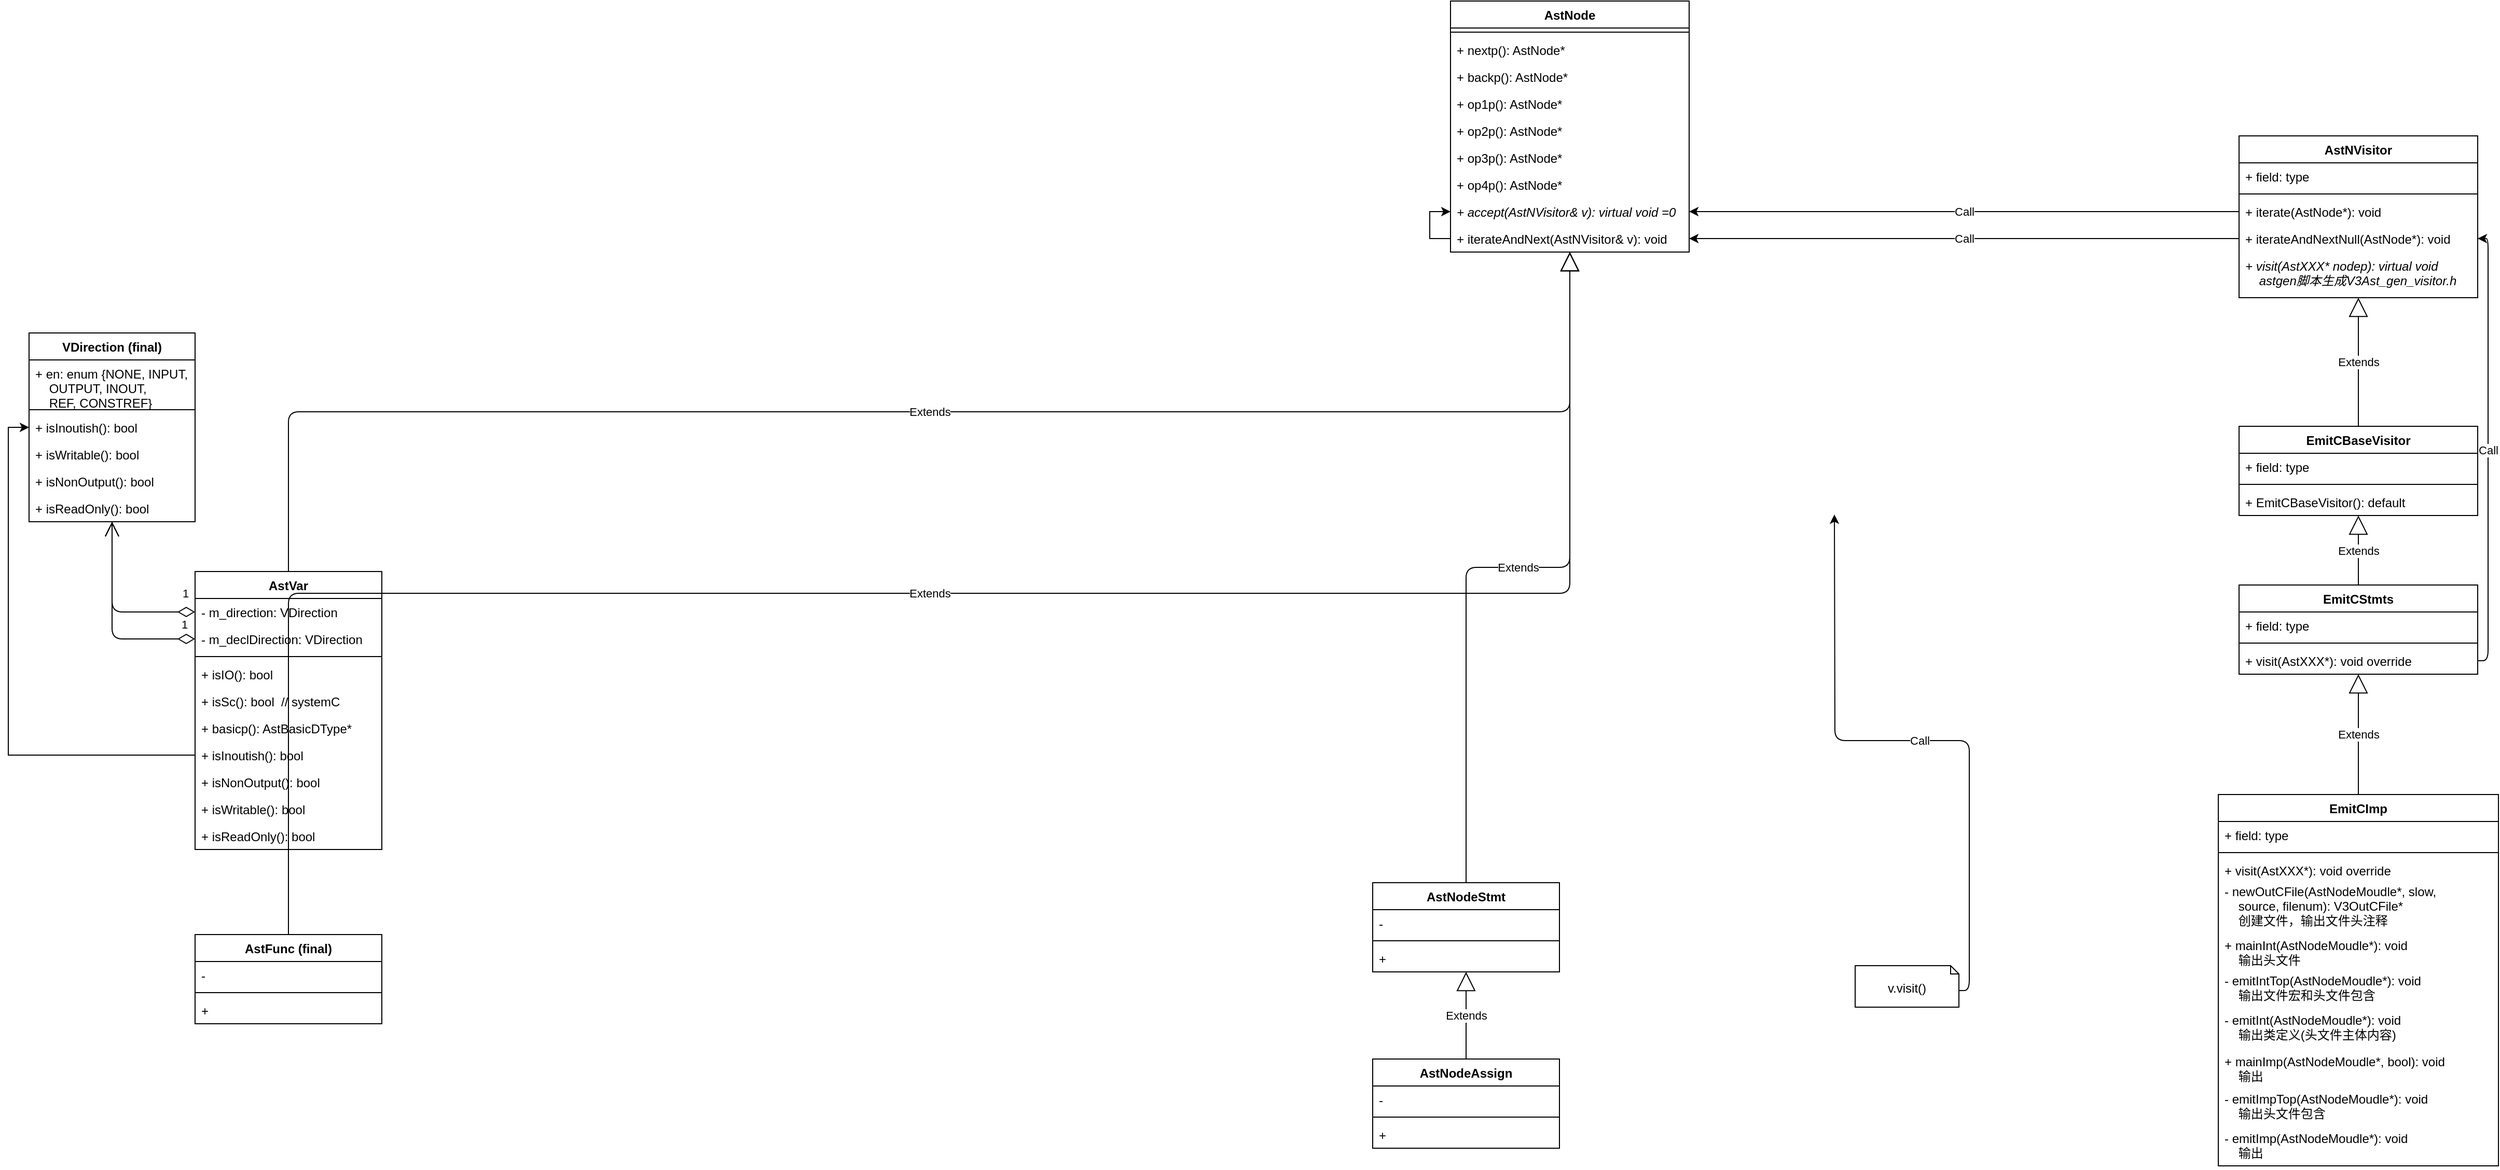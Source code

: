 <mxfile version="14.6.13" type="github">
  <diagram id="R67lWWcYIzcq2cBP-e32" name="第 1 页">
    <mxGraphModel dx="4281" dy="526" grid="1" gridSize="10" guides="1" tooltips="1" connect="1" arrows="1" fold="1" page="1" pageScale="1" pageWidth="3300" pageHeight="4681" math="0" shadow="0">
      <root>
        <mxCell id="0" />
        <mxCell id="1" parent="0" />
        <mxCell id="S7l5mnK8BEALIM2VFgE4-25" value="AstNode" style="swimlane;fontStyle=1;align=center;verticalAlign=top;childLayout=stackLayout;horizontal=1;startSize=26;horizontalStack=0;resizeParent=1;resizeParentMax=0;resizeLast=0;collapsible=1;marginBottom=0;" vertex="1" parent="1">
          <mxGeometry x="1390" y="190" width="230" height="242" as="geometry" />
        </mxCell>
        <mxCell id="S7l5mnK8BEALIM2VFgE4-26" value="" style="line;strokeWidth=1;fillColor=none;align=left;verticalAlign=middle;spacingTop=-1;spacingLeft=3;spacingRight=3;rotatable=0;labelPosition=right;points=[];portConstraint=eastwest;" vertex="1" parent="S7l5mnK8BEALIM2VFgE4-25">
          <mxGeometry y="26" width="230" height="8" as="geometry" />
        </mxCell>
        <mxCell id="S7l5mnK8BEALIM2VFgE4-27" value="+ nextp(): AstNode*" style="text;strokeColor=none;fillColor=none;align=left;verticalAlign=top;spacingLeft=4;spacingRight=4;overflow=hidden;rotatable=0;points=[[0,0.5],[1,0.5]];portConstraint=eastwest;" vertex="1" parent="S7l5mnK8BEALIM2VFgE4-25">
          <mxGeometry y="34" width="230" height="26" as="geometry" />
        </mxCell>
        <mxCell id="S7l5mnK8BEALIM2VFgE4-28" value="+ backp(): AstNode*" style="text;strokeColor=none;fillColor=none;align=left;verticalAlign=top;spacingLeft=4;spacingRight=4;overflow=hidden;rotatable=0;points=[[0,0.5],[1,0.5]];portConstraint=eastwest;" vertex="1" parent="S7l5mnK8BEALIM2VFgE4-25">
          <mxGeometry y="60" width="230" height="26" as="geometry" />
        </mxCell>
        <mxCell id="S7l5mnK8BEALIM2VFgE4-29" value="+ op1p(): AstNode*" style="text;strokeColor=none;fillColor=none;align=left;verticalAlign=top;spacingLeft=4;spacingRight=4;overflow=hidden;rotatable=0;points=[[0,0.5],[1,0.5]];portConstraint=eastwest;" vertex="1" parent="S7l5mnK8BEALIM2VFgE4-25">
          <mxGeometry y="86" width="230" height="26" as="geometry" />
        </mxCell>
        <mxCell id="S7l5mnK8BEALIM2VFgE4-30" value="+ op2p(): AstNode*" style="text;strokeColor=none;fillColor=none;align=left;verticalAlign=top;spacingLeft=4;spacingRight=4;overflow=hidden;rotatable=0;points=[[0,0.5],[1,0.5]];portConstraint=eastwest;" vertex="1" parent="S7l5mnK8BEALIM2VFgE4-25">
          <mxGeometry y="112" width="230" height="26" as="geometry" />
        </mxCell>
        <mxCell id="S7l5mnK8BEALIM2VFgE4-31" value="+ op3p(): AstNode*" style="text;strokeColor=none;fillColor=none;align=left;verticalAlign=top;spacingLeft=4;spacingRight=4;overflow=hidden;rotatable=0;points=[[0,0.5],[1,0.5]];portConstraint=eastwest;" vertex="1" parent="S7l5mnK8BEALIM2VFgE4-25">
          <mxGeometry y="138" width="230" height="26" as="geometry" />
        </mxCell>
        <mxCell id="S7l5mnK8BEALIM2VFgE4-32" value="+ op4p(): AstNode*" style="text;strokeColor=none;fillColor=none;align=left;verticalAlign=top;spacingLeft=4;spacingRight=4;overflow=hidden;rotatable=0;points=[[0,0.5],[1,0.5]];portConstraint=eastwest;" vertex="1" parent="S7l5mnK8BEALIM2VFgE4-25">
          <mxGeometry y="164" width="230" height="26" as="geometry" />
        </mxCell>
        <mxCell id="S7l5mnK8BEALIM2VFgE4-33" value="+ accept(AstNVisitor&amp; v): virtual void =0" style="text;strokeColor=none;fillColor=none;align=left;verticalAlign=top;spacingLeft=4;spacingRight=4;overflow=hidden;rotatable=0;points=[[0,0.5],[1,0.5]];portConstraint=eastwest;fontStyle=2" vertex="1" parent="S7l5mnK8BEALIM2VFgE4-25">
          <mxGeometry y="190" width="230" height="26" as="geometry" />
        </mxCell>
        <mxCell id="S7l5mnK8BEALIM2VFgE4-105" style="edgeStyle=orthogonalEdgeStyle;rounded=0;orthogonalLoop=1;jettySize=auto;html=1;" edge="1" parent="S7l5mnK8BEALIM2VFgE4-25" source="S7l5mnK8BEALIM2VFgE4-103" target="S7l5mnK8BEALIM2VFgE4-33">
          <mxGeometry relative="1" as="geometry" />
        </mxCell>
        <mxCell id="S7l5mnK8BEALIM2VFgE4-103" value="+ iterateAndNext(AstNVisitor&amp; v): void" style="text;strokeColor=none;fillColor=none;align=left;verticalAlign=top;spacingLeft=4;spacingRight=4;overflow=hidden;rotatable=0;points=[[0,0.5],[1,0.5]];portConstraint=eastwest;fontStyle=0" vertex="1" parent="S7l5mnK8BEALIM2VFgE4-25">
          <mxGeometry y="216" width="230" height="26" as="geometry" />
        </mxCell>
        <mxCell id="S7l5mnK8BEALIM2VFgE4-34" value="AstNVisitor" style="swimlane;fontStyle=1;align=center;verticalAlign=top;childLayout=stackLayout;horizontal=1;startSize=26;horizontalStack=0;resizeParent=1;resizeParentMax=0;resizeLast=0;collapsible=1;marginBottom=0;" vertex="1" parent="1">
          <mxGeometry x="2150" y="320" width="230" height="156" as="geometry" />
        </mxCell>
        <mxCell id="S7l5mnK8BEALIM2VFgE4-35" value="+ field: type" style="text;strokeColor=none;fillColor=none;align=left;verticalAlign=top;spacingLeft=4;spacingRight=4;overflow=hidden;rotatable=0;points=[[0,0.5],[1,0.5]];portConstraint=eastwest;" vertex="1" parent="S7l5mnK8BEALIM2VFgE4-34">
          <mxGeometry y="26" width="230" height="26" as="geometry" />
        </mxCell>
        <mxCell id="S7l5mnK8BEALIM2VFgE4-36" value="" style="line;strokeWidth=1;fillColor=none;align=left;verticalAlign=middle;spacingTop=-1;spacingLeft=3;spacingRight=3;rotatable=0;labelPosition=right;points=[];portConstraint=eastwest;" vertex="1" parent="S7l5mnK8BEALIM2VFgE4-34">
          <mxGeometry y="52" width="230" height="8" as="geometry" />
        </mxCell>
        <mxCell id="S7l5mnK8BEALIM2VFgE4-37" value="+ iterate(AstNode*): void" style="text;strokeColor=none;fillColor=none;align=left;verticalAlign=top;spacingLeft=4;spacingRight=4;overflow=hidden;rotatable=0;points=[[0,0.5],[1,0.5]];portConstraint=eastwest;" vertex="1" parent="S7l5mnK8BEALIM2VFgE4-34">
          <mxGeometry y="60" width="230" height="26" as="geometry" />
        </mxCell>
        <mxCell id="S7l5mnK8BEALIM2VFgE4-91" value="+ iterateAndNextNull(AstNode*): void" style="text;strokeColor=none;fillColor=none;align=left;verticalAlign=top;spacingLeft=4;spacingRight=4;overflow=hidden;rotatable=0;points=[[0,0.5],[1,0.5]];portConstraint=eastwest;" vertex="1" parent="S7l5mnK8BEALIM2VFgE4-34">
          <mxGeometry y="86" width="230" height="26" as="geometry" />
        </mxCell>
        <mxCell id="S7l5mnK8BEALIM2VFgE4-38" value="+ visit(AstXXX* nodep): virtual void&#xa;    astgen脚本生成V3Ast_gen_visitor.h" style="text;strokeColor=none;fillColor=none;align=left;verticalAlign=top;spacingLeft=4;spacingRight=4;overflow=hidden;rotatable=0;points=[[0,0.5],[1,0.5]];portConstraint=eastwest;fontStyle=2" vertex="1" parent="S7l5mnK8BEALIM2VFgE4-34">
          <mxGeometry y="112" width="230" height="44" as="geometry" />
        </mxCell>
        <mxCell id="S7l5mnK8BEALIM2VFgE4-39" value="Call" style="endArrow=classic;html=1;edgeStyle=orthogonalEdgeStyle;" edge="1" parent="1" source="S7l5mnK8BEALIM2VFgE4-37" target="S7l5mnK8BEALIM2VFgE4-33">
          <mxGeometry width="50" height="50" relative="1" as="geometry">
            <mxPoint x="2180" y="943" as="sourcePoint" />
            <mxPoint x="1820" y="890" as="targetPoint" />
          </mxGeometry>
        </mxCell>
        <mxCell id="S7l5mnK8BEALIM2VFgE4-40" value="Call" style="endArrow=classic;html=1;edgeStyle=orthogonalEdgeStyle;exitX=0;exitY=0;exitDx=100;exitDy=24;exitPerimeter=0;" edge="1" parent="1" source="S7l5mnK8BEALIM2VFgE4-41">
          <mxGeometry width="50" height="50" relative="1" as="geometry">
            <mxPoint x="1225" y="869" as="sourcePoint" />
            <mxPoint x="1760" y="685" as="targetPoint" />
          </mxGeometry>
        </mxCell>
        <mxCell id="S7l5mnK8BEALIM2VFgE4-41" value="v.visit()" style="shape=note2;boundedLbl=1;whiteSpace=wrap;html=1;size=8;verticalAlign=top;align=center;" vertex="1" parent="1">
          <mxGeometry x="1780" y="1120" width="100" height="40" as="geometry" />
        </mxCell>
        <mxCell id="S7l5mnK8BEALIM2VFgE4-42" value="EmitCBaseVisitor" style="swimlane;fontStyle=1;align=center;verticalAlign=top;childLayout=stackLayout;horizontal=1;startSize=26;horizontalStack=0;resizeParent=1;resizeParentMax=0;resizeLast=0;collapsible=1;marginBottom=0;" vertex="1" parent="1">
          <mxGeometry x="2150" y="600" width="230" height="86" as="geometry" />
        </mxCell>
        <mxCell id="S7l5mnK8BEALIM2VFgE4-43" value="+ field: type" style="text;strokeColor=none;fillColor=none;align=left;verticalAlign=top;spacingLeft=4;spacingRight=4;overflow=hidden;rotatable=0;points=[[0,0.5],[1,0.5]];portConstraint=eastwest;" vertex="1" parent="S7l5mnK8BEALIM2VFgE4-42">
          <mxGeometry y="26" width="230" height="26" as="geometry" />
        </mxCell>
        <mxCell id="S7l5mnK8BEALIM2VFgE4-44" value="" style="line;strokeWidth=1;fillColor=none;align=left;verticalAlign=middle;spacingTop=-1;spacingLeft=3;spacingRight=3;rotatable=0;labelPosition=right;points=[];portConstraint=eastwest;" vertex="1" parent="S7l5mnK8BEALIM2VFgE4-42">
          <mxGeometry y="52" width="230" height="8" as="geometry" />
        </mxCell>
        <mxCell id="S7l5mnK8BEALIM2VFgE4-45" value="+ EmitCBaseVisitor(): default " style="text;strokeColor=none;fillColor=none;align=left;verticalAlign=top;spacingLeft=4;spacingRight=4;overflow=hidden;rotatable=0;points=[[0,0.5],[1,0.5]];portConstraint=eastwest;" vertex="1" parent="S7l5mnK8BEALIM2VFgE4-42">
          <mxGeometry y="60" width="230" height="26" as="geometry" />
        </mxCell>
        <mxCell id="S7l5mnK8BEALIM2VFgE4-46" value="Extends" style="endArrow=block;endSize=16;endFill=0;html=1;exitX=0.5;exitY=0;exitDx=0;exitDy=0;edgeStyle=orthogonalEdgeStyle;" edge="1" parent="1" source="S7l5mnK8BEALIM2VFgE4-42" target="S7l5mnK8BEALIM2VFgE4-34">
          <mxGeometry width="160" relative="1" as="geometry">
            <mxPoint x="2065" y="910" as="sourcePoint" />
            <mxPoint x="2275" y="790" as="targetPoint" />
          </mxGeometry>
        </mxCell>
        <mxCell id="S7l5mnK8BEALIM2VFgE4-47" value="EmitCStmts" style="swimlane;fontStyle=1;align=center;verticalAlign=top;childLayout=stackLayout;horizontal=1;startSize=26;horizontalStack=0;resizeParent=1;resizeParentMax=0;resizeLast=0;collapsible=1;marginBottom=0;" vertex="1" parent="1">
          <mxGeometry x="2150" y="753" width="230" height="86" as="geometry" />
        </mxCell>
        <mxCell id="S7l5mnK8BEALIM2VFgE4-48" value="+ field: type" style="text;strokeColor=none;fillColor=none;align=left;verticalAlign=top;spacingLeft=4;spacingRight=4;overflow=hidden;rotatable=0;points=[[0,0.5],[1,0.5]];portConstraint=eastwest;" vertex="1" parent="S7l5mnK8BEALIM2VFgE4-47">
          <mxGeometry y="26" width="230" height="26" as="geometry" />
        </mxCell>
        <mxCell id="S7l5mnK8BEALIM2VFgE4-49" value="" style="line;strokeWidth=1;fillColor=none;align=left;verticalAlign=middle;spacingTop=-1;spacingLeft=3;spacingRight=3;rotatable=0;labelPosition=right;points=[];portConstraint=eastwest;" vertex="1" parent="S7l5mnK8BEALIM2VFgE4-47">
          <mxGeometry y="52" width="230" height="8" as="geometry" />
        </mxCell>
        <mxCell id="S7l5mnK8BEALIM2VFgE4-50" value="+ visit(AstXXX*): void override " style="text;strokeColor=none;fillColor=none;align=left;verticalAlign=top;spacingLeft=4;spacingRight=4;overflow=hidden;rotatable=0;points=[[0,0.5],[1,0.5]];portConstraint=eastwest;" vertex="1" parent="S7l5mnK8BEALIM2VFgE4-47">
          <mxGeometry y="60" width="230" height="26" as="geometry" />
        </mxCell>
        <mxCell id="S7l5mnK8BEALIM2VFgE4-51" value="Extends" style="endArrow=block;endSize=16;endFill=0;html=1;exitX=0.5;exitY=0;exitDx=0;exitDy=0;edgeStyle=orthogonalEdgeStyle;" edge="1" parent="1" source="S7l5mnK8BEALIM2VFgE4-47" target="S7l5mnK8BEALIM2VFgE4-42">
          <mxGeometry width="160" relative="1" as="geometry">
            <mxPoint x="2275" y="933" as="sourcePoint" />
            <mxPoint x="2085" y="813" as="targetPoint" />
          </mxGeometry>
        </mxCell>
        <mxCell id="S7l5mnK8BEALIM2VFgE4-52" value="EmitCImp" style="swimlane;fontStyle=1;align=center;verticalAlign=top;childLayout=stackLayout;horizontal=1;startSize=26;horizontalStack=0;resizeParent=1;resizeParentMax=0;resizeLast=0;collapsible=1;marginBottom=0;" vertex="1" parent="1">
          <mxGeometry x="2130" y="955" width="270" height="358" as="geometry" />
        </mxCell>
        <mxCell id="S7l5mnK8BEALIM2VFgE4-53" value="+ field: type" style="text;strokeColor=none;fillColor=none;align=left;verticalAlign=top;spacingLeft=4;spacingRight=4;overflow=hidden;rotatable=0;points=[[0,0.5],[1,0.5]];portConstraint=eastwest;" vertex="1" parent="S7l5mnK8BEALIM2VFgE4-52">
          <mxGeometry y="26" width="270" height="26" as="geometry" />
        </mxCell>
        <mxCell id="S7l5mnK8BEALIM2VFgE4-54" value="" style="line;strokeWidth=1;fillColor=none;align=left;verticalAlign=middle;spacingTop=-1;spacingLeft=3;spacingRight=3;rotatable=0;labelPosition=right;points=[];portConstraint=eastwest;" vertex="1" parent="S7l5mnK8BEALIM2VFgE4-52">
          <mxGeometry y="52" width="270" height="8" as="geometry" />
        </mxCell>
        <mxCell id="S7l5mnK8BEALIM2VFgE4-55" value="+ visit(AstXXX*): void override " style="text;strokeColor=none;fillColor=none;align=left;verticalAlign=top;spacingLeft=4;spacingRight=4;overflow=hidden;rotatable=0;points=[[0,0.5],[1,0.5]];portConstraint=eastwest;" vertex="1" parent="S7l5mnK8BEALIM2VFgE4-52">
          <mxGeometry y="60" width="270" height="20" as="geometry" />
        </mxCell>
        <mxCell id="S7l5mnK8BEALIM2VFgE4-56" value="- newOutCFile(AstNodeMoudle*, slow, &#xa;    source, filenum): V3OutCFile*&#xa;    创建文件，输出文件头注释" style="text;strokeColor=none;fillColor=none;align=left;verticalAlign=top;spacingLeft=4;spacingRight=4;overflow=hidden;rotatable=0;points=[[0,0.5],[1,0.5]];portConstraint=eastwest;" vertex="1" parent="S7l5mnK8BEALIM2VFgE4-52">
          <mxGeometry y="80" width="270" height="52" as="geometry" />
        </mxCell>
        <mxCell id="S7l5mnK8BEALIM2VFgE4-57" value="+ mainInt(AstNodeMoudle*): void&#xa;    输出头文件" style="text;strokeColor=none;fillColor=none;align=left;verticalAlign=top;spacingLeft=4;spacingRight=4;overflow=hidden;rotatable=0;points=[[0,0.5],[1,0.5]];portConstraint=eastwest;" vertex="1" parent="S7l5mnK8BEALIM2VFgE4-52">
          <mxGeometry y="132" width="270" height="34" as="geometry" />
        </mxCell>
        <mxCell id="S7l5mnK8BEALIM2VFgE4-58" value="- emitIntTop(AstNodeMoudle*): void&#xa;    输出文件宏和头文件包含" style="text;strokeColor=none;fillColor=none;align=left;verticalAlign=top;spacingLeft=4;spacingRight=4;overflow=hidden;rotatable=0;points=[[0,0.5],[1,0.5]];portConstraint=eastwest;" vertex="1" parent="S7l5mnK8BEALIM2VFgE4-52">
          <mxGeometry y="166" width="270" height="38" as="geometry" />
        </mxCell>
        <mxCell id="S7l5mnK8BEALIM2VFgE4-59" value="- emitInt(AstNodeMoudle*): void&#xa;    输出类定义(头文件主体内容)" style="text;strokeColor=none;fillColor=none;align=left;verticalAlign=top;spacingLeft=4;spacingRight=4;overflow=hidden;rotatable=0;points=[[0,0.5],[1,0.5]];portConstraint=eastwest;" vertex="1" parent="S7l5mnK8BEALIM2VFgE4-52">
          <mxGeometry y="204" width="270" height="40" as="geometry" />
        </mxCell>
        <mxCell id="S7l5mnK8BEALIM2VFgE4-60" value="+ mainImp(AstNodeMoudle*, bool): void&#xa;    输出" style="text;strokeColor=none;fillColor=none;align=left;verticalAlign=top;spacingLeft=4;spacingRight=4;overflow=hidden;rotatable=0;points=[[0,0.5],[1,0.5]];portConstraint=eastwest;" vertex="1" parent="S7l5mnK8BEALIM2VFgE4-52">
          <mxGeometry y="244" width="270" height="36" as="geometry" />
        </mxCell>
        <mxCell id="S7l5mnK8BEALIM2VFgE4-61" value="- emitImpTop(AstNodeMoudle*): void&#xa;    输出头文件包含" style="text;strokeColor=none;fillColor=none;align=left;verticalAlign=top;spacingLeft=4;spacingRight=4;overflow=hidden;rotatable=0;points=[[0,0.5],[1,0.5]];portConstraint=eastwest;" vertex="1" parent="S7l5mnK8BEALIM2VFgE4-52">
          <mxGeometry y="280" width="270" height="38" as="geometry" />
        </mxCell>
        <mxCell id="S7l5mnK8BEALIM2VFgE4-62" value="- emitImp(AstNodeMoudle*): void&#xa;    输出" style="text;strokeColor=none;fillColor=none;align=left;verticalAlign=top;spacingLeft=4;spacingRight=4;overflow=hidden;rotatable=0;points=[[0,0.5],[1,0.5]];portConstraint=eastwest;" vertex="1" parent="S7l5mnK8BEALIM2VFgE4-52">
          <mxGeometry y="318" width="270" height="40" as="geometry" />
        </mxCell>
        <mxCell id="S7l5mnK8BEALIM2VFgE4-63" value="Extends" style="endArrow=block;endSize=16;endFill=0;html=1;exitX=0.5;exitY=0;exitDx=0;exitDy=0;edgeStyle=orthogonalEdgeStyle;" edge="1" parent="1" source="S7l5mnK8BEALIM2VFgE4-52" target="S7l5mnK8BEALIM2VFgE4-47">
          <mxGeometry width="160" relative="1" as="geometry">
            <mxPoint x="2275" y="1086" as="sourcePoint" />
            <mxPoint x="2275" y="1019" as="targetPoint" />
          </mxGeometry>
        </mxCell>
        <mxCell id="S7l5mnK8BEALIM2VFgE4-64" value="AstVar" style="swimlane;fontStyle=1;align=center;verticalAlign=top;childLayout=stackLayout;horizontal=1;startSize=26;horizontalStack=0;resizeParent=1;resizeParentMax=0;resizeLast=0;collapsible=1;marginBottom=0;" vertex="1" parent="1">
          <mxGeometry x="180" y="740" width="180" height="268" as="geometry" />
        </mxCell>
        <mxCell id="S7l5mnK8BEALIM2VFgE4-65" value="- m_direction: VDirection" style="text;strokeColor=none;fillColor=none;align=left;verticalAlign=top;spacingLeft=4;spacingRight=4;overflow=hidden;rotatable=0;points=[[0,0.5],[1,0.5]];portConstraint=eastwest;" vertex="1" parent="S7l5mnK8BEALIM2VFgE4-64">
          <mxGeometry y="26" width="180" height="26" as="geometry" />
        </mxCell>
        <mxCell id="S7l5mnK8BEALIM2VFgE4-66" value="- m_declDirection: VDirection" style="text;strokeColor=none;fillColor=none;align=left;verticalAlign=top;spacingLeft=4;spacingRight=4;overflow=hidden;rotatable=0;points=[[0,0.5],[1,0.5]];portConstraint=eastwest;" vertex="1" parent="S7l5mnK8BEALIM2VFgE4-64">
          <mxGeometry y="52" width="180" height="26" as="geometry" />
        </mxCell>
        <mxCell id="S7l5mnK8BEALIM2VFgE4-67" value="" style="line;strokeWidth=1;fillColor=none;align=left;verticalAlign=middle;spacingTop=-1;spacingLeft=3;spacingRight=3;rotatable=0;labelPosition=right;points=[];portConstraint=eastwest;" vertex="1" parent="S7l5mnK8BEALIM2VFgE4-64">
          <mxGeometry y="78" width="180" height="8" as="geometry" />
        </mxCell>
        <mxCell id="S7l5mnK8BEALIM2VFgE4-68" value="+ isIO(): bool" style="text;strokeColor=none;fillColor=none;align=left;verticalAlign=top;spacingLeft=4;spacingRight=4;overflow=hidden;rotatable=0;points=[[0,0.5],[1,0.5]];portConstraint=eastwest;" vertex="1" parent="S7l5mnK8BEALIM2VFgE4-64">
          <mxGeometry y="86" width="180" height="26" as="geometry" />
        </mxCell>
        <mxCell id="S7l5mnK8BEALIM2VFgE4-69" value="+ isSc(): bool  // systemC" style="text;strokeColor=none;fillColor=none;align=left;verticalAlign=top;spacingLeft=4;spacingRight=4;overflow=hidden;rotatable=0;points=[[0,0.5],[1,0.5]];portConstraint=eastwest;" vertex="1" parent="S7l5mnK8BEALIM2VFgE4-64">
          <mxGeometry y="112" width="180" height="26" as="geometry" />
        </mxCell>
        <mxCell id="S7l5mnK8BEALIM2VFgE4-70" value="+ basicp(): AstBasicDType*" style="text;strokeColor=none;fillColor=none;align=left;verticalAlign=top;spacingLeft=4;spacingRight=4;overflow=hidden;rotatable=0;points=[[0,0.5],[1,0.5]];portConstraint=eastwest;" vertex="1" parent="S7l5mnK8BEALIM2VFgE4-64">
          <mxGeometry y="138" width="180" height="26" as="geometry" />
        </mxCell>
        <mxCell id="S7l5mnK8BEALIM2VFgE4-71" value="+ isInoutish(): bool" style="text;strokeColor=none;fillColor=none;align=left;verticalAlign=top;spacingLeft=4;spacingRight=4;overflow=hidden;rotatable=0;points=[[0,0.5],[1,0.5]];portConstraint=eastwest;" vertex="1" parent="S7l5mnK8BEALIM2VFgE4-64">
          <mxGeometry y="164" width="180" height="26" as="geometry" />
        </mxCell>
        <mxCell id="S7l5mnK8BEALIM2VFgE4-72" value="+ isNonOutput(): bool" style="text;strokeColor=none;fillColor=none;align=left;verticalAlign=top;spacingLeft=4;spacingRight=4;overflow=hidden;rotatable=0;points=[[0,0.5],[1,0.5]];portConstraint=eastwest;" vertex="1" parent="S7l5mnK8BEALIM2VFgE4-64">
          <mxGeometry y="190" width="180" height="26" as="geometry" />
        </mxCell>
        <mxCell id="S7l5mnK8BEALIM2VFgE4-73" value="+ isWritable(): bool" style="text;strokeColor=none;fillColor=none;align=left;verticalAlign=top;spacingLeft=4;spacingRight=4;overflow=hidden;rotatable=0;points=[[0,0.5],[1,0.5]];portConstraint=eastwest;" vertex="1" parent="S7l5mnK8BEALIM2VFgE4-64">
          <mxGeometry y="216" width="180" height="26" as="geometry" />
        </mxCell>
        <mxCell id="S7l5mnK8BEALIM2VFgE4-74" value="+ isReadOnly(): bool" style="text;strokeColor=none;fillColor=none;align=left;verticalAlign=top;spacingLeft=4;spacingRight=4;overflow=hidden;rotatable=0;points=[[0,0.5],[1,0.5]];portConstraint=eastwest;" vertex="1" parent="S7l5mnK8BEALIM2VFgE4-64">
          <mxGeometry y="242" width="180" height="26" as="geometry" />
        </mxCell>
        <mxCell id="S7l5mnK8BEALIM2VFgE4-75" value="Extends" style="endArrow=block;endSize=16;endFill=0;html=1;edgeStyle=orthogonalEdgeStyle;exitX=0.5;exitY=0;exitDx=0;exitDy=0;" edge="1" parent="1" source="S7l5mnK8BEALIM2VFgE4-64" target="S7l5mnK8BEALIM2VFgE4-25">
          <mxGeometry width="160" relative="1" as="geometry">
            <mxPoint x="630" y="750" as="sourcePoint" />
            <mxPoint x="1415" y="586" as="targetPoint" />
          </mxGeometry>
        </mxCell>
        <mxCell id="S7l5mnK8BEALIM2VFgE4-76" value="VDirection (final)" style="swimlane;fontStyle=1;align=center;verticalAlign=top;childLayout=stackLayout;horizontal=1;startSize=26;horizontalStack=0;resizeParent=1;resizeParentMax=0;resizeLast=0;collapsible=1;marginBottom=0;" vertex="1" parent="1">
          <mxGeometry x="20" y="510" width="160" height="182" as="geometry" />
        </mxCell>
        <mxCell id="S7l5mnK8BEALIM2VFgE4-77" value="+ en: enum {NONE, INPUT, &#xa;    OUTPUT, INOUT, &#xa;    REF, CONSTREF}" style="text;strokeColor=none;fillColor=none;align=left;verticalAlign=top;spacingLeft=4;spacingRight=4;overflow=hidden;rotatable=0;points=[[0,0.5],[1,0.5]];portConstraint=eastwest;" vertex="1" parent="S7l5mnK8BEALIM2VFgE4-76">
          <mxGeometry y="26" width="160" height="44" as="geometry" />
        </mxCell>
        <mxCell id="S7l5mnK8BEALIM2VFgE4-78" value="" style="line;strokeWidth=1;fillColor=none;align=left;verticalAlign=middle;spacingTop=-1;spacingLeft=3;spacingRight=3;rotatable=0;labelPosition=right;points=[];portConstraint=eastwest;" vertex="1" parent="S7l5mnK8BEALIM2VFgE4-76">
          <mxGeometry y="70" width="160" height="8" as="geometry" />
        </mxCell>
        <mxCell id="S7l5mnK8BEALIM2VFgE4-79" value="+ isInoutish(): bool" style="text;strokeColor=none;fillColor=none;align=left;verticalAlign=top;spacingLeft=4;spacingRight=4;overflow=hidden;rotatable=0;points=[[0,0.5],[1,0.5]];portConstraint=eastwest;" vertex="1" parent="S7l5mnK8BEALIM2VFgE4-76">
          <mxGeometry y="78" width="160" height="26" as="geometry" />
        </mxCell>
        <mxCell id="S7l5mnK8BEALIM2VFgE4-80" value="+ isWritable(): bool" style="text;strokeColor=none;fillColor=none;align=left;verticalAlign=top;spacingLeft=4;spacingRight=4;overflow=hidden;rotatable=0;points=[[0,0.5],[1,0.5]];portConstraint=eastwest;" vertex="1" parent="S7l5mnK8BEALIM2VFgE4-76">
          <mxGeometry y="104" width="160" height="26" as="geometry" />
        </mxCell>
        <mxCell id="S7l5mnK8BEALIM2VFgE4-81" value="+ isNonOutput(): bool" style="text;strokeColor=none;fillColor=none;align=left;verticalAlign=top;spacingLeft=4;spacingRight=4;overflow=hidden;rotatable=0;points=[[0,0.5],[1,0.5]];portConstraint=eastwest;" vertex="1" parent="S7l5mnK8BEALIM2VFgE4-76">
          <mxGeometry y="130" width="160" height="26" as="geometry" />
        </mxCell>
        <mxCell id="S7l5mnK8BEALIM2VFgE4-82" value="+ isReadOnly(): bool" style="text;strokeColor=none;fillColor=none;align=left;verticalAlign=top;spacingLeft=4;spacingRight=4;overflow=hidden;rotatable=0;points=[[0,0.5],[1,0.5]];portConstraint=eastwest;" vertex="1" parent="S7l5mnK8BEALIM2VFgE4-76">
          <mxGeometry y="156" width="160" height="26" as="geometry" />
        </mxCell>
        <mxCell id="S7l5mnK8BEALIM2VFgE4-83" value="1" style="endArrow=open;html=1;endSize=12;startArrow=diamondThin;startSize=14;startFill=0;edgeStyle=orthogonalEdgeStyle;align=left;verticalAlign=bottom;entryX=0.5;entryY=1;entryDx=0;entryDy=0;" edge="1" parent="1" source="S7l5mnK8BEALIM2VFgE4-65" target="S7l5mnK8BEALIM2VFgE4-76">
          <mxGeometry x="-0.824" y="-9" relative="1" as="geometry">
            <mxPoint x="40" y="969" as="sourcePoint" />
            <mxPoint x="270" y="940" as="targetPoint" />
            <mxPoint as="offset" />
          </mxGeometry>
        </mxCell>
        <mxCell id="S7l5mnK8BEALIM2VFgE4-84" value="1" style="endArrow=open;html=1;endSize=12;startArrow=diamondThin;startSize=14;startFill=0;edgeStyle=orthogonalEdgeStyle;align=left;verticalAlign=bottom;" edge="1" parent="1" source="S7l5mnK8BEALIM2VFgE4-66" target="S7l5mnK8BEALIM2VFgE4-76">
          <mxGeometry x="-0.842" y="-5" relative="1" as="geometry">
            <mxPoint x="190" y="789.034" as="sourcePoint" />
            <mxPoint x="100.32" y="639.324" as="targetPoint" />
            <mxPoint as="offset" />
          </mxGeometry>
        </mxCell>
        <mxCell id="S7l5mnK8BEALIM2VFgE4-85" style="edgeStyle=orthogonalEdgeStyle;rounded=0;orthogonalLoop=1;jettySize=auto;html=1;entryX=0;entryY=0.5;entryDx=0;entryDy=0;" edge="1" parent="1" source="S7l5mnK8BEALIM2VFgE4-71" target="S7l5mnK8BEALIM2VFgE4-79">
          <mxGeometry relative="1" as="geometry" />
        </mxCell>
        <mxCell id="S7l5mnK8BEALIM2VFgE4-86" value="AstFunc (final)" style="swimlane;fontStyle=1;align=center;verticalAlign=top;childLayout=stackLayout;horizontal=1;startSize=26;horizontalStack=0;resizeParent=1;resizeParentMax=0;resizeLast=0;collapsible=1;marginBottom=0;" vertex="1" parent="1">
          <mxGeometry x="180" y="1090" width="180" height="86" as="geometry" />
        </mxCell>
        <mxCell id="S7l5mnK8BEALIM2VFgE4-87" value="- " style="text;strokeColor=none;fillColor=none;align=left;verticalAlign=top;spacingLeft=4;spacingRight=4;overflow=hidden;rotatable=0;points=[[0,0.5],[1,0.5]];portConstraint=eastwest;" vertex="1" parent="S7l5mnK8BEALIM2VFgE4-86">
          <mxGeometry y="26" width="180" height="26" as="geometry" />
        </mxCell>
        <mxCell id="S7l5mnK8BEALIM2VFgE4-88" value="" style="line;strokeWidth=1;fillColor=none;align=left;verticalAlign=middle;spacingTop=-1;spacingLeft=3;spacingRight=3;rotatable=0;labelPosition=right;points=[];portConstraint=eastwest;" vertex="1" parent="S7l5mnK8BEALIM2VFgE4-86">
          <mxGeometry y="52" width="180" height="8" as="geometry" />
        </mxCell>
        <mxCell id="S7l5mnK8BEALIM2VFgE4-89" value="+ " style="text;strokeColor=none;fillColor=none;align=left;verticalAlign=top;spacingLeft=4;spacingRight=4;overflow=hidden;rotatable=0;points=[[0,0.5],[1,0.5]];portConstraint=eastwest;" vertex="1" parent="S7l5mnK8BEALIM2VFgE4-86">
          <mxGeometry y="60" width="180" height="26" as="geometry" />
        </mxCell>
        <mxCell id="S7l5mnK8BEALIM2VFgE4-90" value="Extends" style="endArrow=block;endSize=16;endFill=0;html=1;edgeStyle=orthogonalEdgeStyle;exitX=0.5;exitY=0;exitDx=0;exitDy=0;" edge="1" parent="1" source="S7l5mnK8BEALIM2VFgE4-86" target="S7l5mnK8BEALIM2VFgE4-25">
          <mxGeometry width="160" relative="1" as="geometry">
            <mxPoint x="280" y="750" as="sourcePoint" />
            <mxPoint x="1415" y="586" as="targetPoint" />
          </mxGeometry>
        </mxCell>
        <mxCell id="S7l5mnK8BEALIM2VFgE4-92" value="AstNodeStmt" style="swimlane;fontStyle=1;align=center;verticalAlign=top;childLayout=stackLayout;horizontal=1;startSize=26;horizontalStack=0;resizeParent=1;resizeParentMax=0;resizeLast=0;collapsible=1;marginBottom=0;" vertex="1" parent="1">
          <mxGeometry x="1315" y="1040" width="180" height="86" as="geometry" />
        </mxCell>
        <mxCell id="S7l5mnK8BEALIM2VFgE4-93" value="- " style="text;strokeColor=none;fillColor=none;align=left;verticalAlign=top;spacingLeft=4;spacingRight=4;overflow=hidden;rotatable=0;points=[[0,0.5],[1,0.5]];portConstraint=eastwest;" vertex="1" parent="S7l5mnK8BEALIM2VFgE4-92">
          <mxGeometry y="26" width="180" height="26" as="geometry" />
        </mxCell>
        <mxCell id="S7l5mnK8BEALIM2VFgE4-94" value="" style="line;strokeWidth=1;fillColor=none;align=left;verticalAlign=middle;spacingTop=-1;spacingLeft=3;spacingRight=3;rotatable=0;labelPosition=right;points=[];portConstraint=eastwest;" vertex="1" parent="S7l5mnK8BEALIM2VFgE4-92">
          <mxGeometry y="52" width="180" height="8" as="geometry" />
        </mxCell>
        <mxCell id="S7l5mnK8BEALIM2VFgE4-95" value="+ " style="text;strokeColor=none;fillColor=none;align=left;verticalAlign=top;spacingLeft=4;spacingRight=4;overflow=hidden;rotatable=0;points=[[0,0.5],[1,0.5]];portConstraint=eastwest;" vertex="1" parent="S7l5mnK8BEALIM2VFgE4-92">
          <mxGeometry y="60" width="180" height="26" as="geometry" />
        </mxCell>
        <mxCell id="S7l5mnK8BEALIM2VFgE4-96" value="AstNodeAssign" style="swimlane;fontStyle=1;align=center;verticalAlign=top;childLayout=stackLayout;horizontal=1;startSize=26;horizontalStack=0;resizeParent=1;resizeParentMax=0;resizeLast=0;collapsible=1;marginBottom=0;" vertex="1" parent="1">
          <mxGeometry x="1315" y="1210" width="180" height="86" as="geometry" />
        </mxCell>
        <mxCell id="S7l5mnK8BEALIM2VFgE4-97" value="- " style="text;strokeColor=none;fillColor=none;align=left;verticalAlign=top;spacingLeft=4;spacingRight=4;overflow=hidden;rotatable=0;points=[[0,0.5],[1,0.5]];portConstraint=eastwest;" vertex="1" parent="S7l5mnK8BEALIM2VFgE4-96">
          <mxGeometry y="26" width="180" height="26" as="geometry" />
        </mxCell>
        <mxCell id="S7l5mnK8BEALIM2VFgE4-98" value="" style="line;strokeWidth=1;fillColor=none;align=left;verticalAlign=middle;spacingTop=-1;spacingLeft=3;spacingRight=3;rotatable=0;labelPosition=right;points=[];portConstraint=eastwest;" vertex="1" parent="S7l5mnK8BEALIM2VFgE4-96">
          <mxGeometry y="52" width="180" height="8" as="geometry" />
        </mxCell>
        <mxCell id="S7l5mnK8BEALIM2VFgE4-99" value="+ " style="text;strokeColor=none;fillColor=none;align=left;verticalAlign=top;spacingLeft=4;spacingRight=4;overflow=hidden;rotatable=0;points=[[0,0.5],[1,0.5]];portConstraint=eastwest;" vertex="1" parent="S7l5mnK8BEALIM2VFgE4-96">
          <mxGeometry y="60" width="180" height="26" as="geometry" />
        </mxCell>
        <mxCell id="S7l5mnK8BEALIM2VFgE4-100" value="Extends" style="endArrow=block;endSize=16;endFill=0;html=1;edgeStyle=orthogonalEdgeStyle;" edge="1" parent="1" source="S7l5mnK8BEALIM2VFgE4-96" target="S7l5mnK8BEALIM2VFgE4-92">
          <mxGeometry width="160" relative="1" as="geometry">
            <mxPoint x="945" y="1180" as="sourcePoint" />
            <mxPoint x="2080" y="666.0" as="targetPoint" />
          </mxGeometry>
        </mxCell>
        <mxCell id="S7l5mnK8BEALIM2VFgE4-101" value="Extends" style="endArrow=block;endSize=16;endFill=0;html=1;edgeStyle=orthogonalEdgeStyle;exitX=0.5;exitY=0;exitDx=0;exitDy=0;" edge="1" parent="1" source="S7l5mnK8BEALIM2VFgE4-92" target="S7l5mnK8BEALIM2VFgE4-25">
          <mxGeometry width="160" relative="1" as="geometry">
            <mxPoint x="750" y="1140" as="sourcePoint" />
            <mxPoint x="750" y="1056.0" as="targetPoint" />
          </mxGeometry>
        </mxCell>
        <mxCell id="S7l5mnK8BEALIM2VFgE4-102" value="Call" style="endArrow=classic;html=1;edgeStyle=orthogonalEdgeStyle;exitX=1;exitY=0.5;exitDx=0;exitDy=0;" edge="1" parent="1" source="S7l5mnK8BEALIM2VFgE4-50" target="S7l5mnK8BEALIM2VFgE4-91">
          <mxGeometry width="50" height="50" relative="1" as="geometry">
            <mxPoint x="3170" y="240" as="sourcePoint" />
            <mxPoint x="2540" y="402.941" as="targetPoint" />
          </mxGeometry>
        </mxCell>
        <mxCell id="S7l5mnK8BEALIM2VFgE4-104" value="Call" style="endArrow=classic;html=1;edgeStyle=orthogonalEdgeStyle;entryX=1;entryY=0.5;entryDx=0;entryDy=0;" edge="1" parent="1" source="S7l5mnK8BEALIM2VFgE4-91" target="S7l5mnK8BEALIM2VFgE4-103">
          <mxGeometry width="50" height="50" relative="1" as="geometry">
            <mxPoint x="2160.0" y="410.0" as="sourcePoint" />
            <mxPoint x="1530.0" y="573.034" as="targetPoint" />
          </mxGeometry>
        </mxCell>
      </root>
    </mxGraphModel>
  </diagram>
</mxfile>
